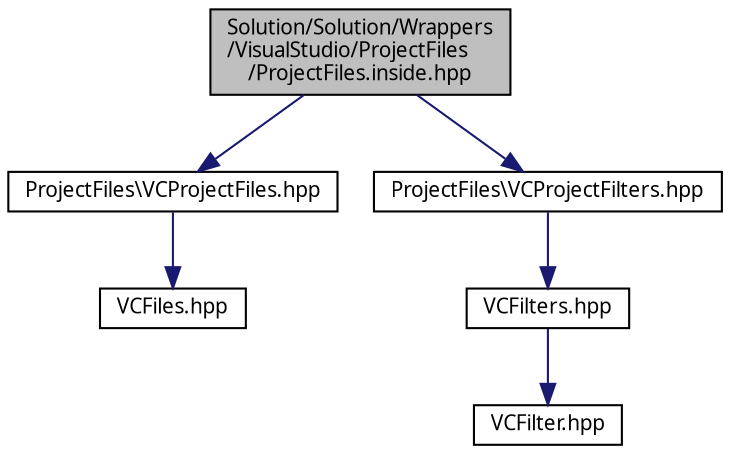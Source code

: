 digraph "Solution/Solution/Wrappers/VisualStudio/ProjectFiles/ProjectFiles.inside.hpp"
{
 // INTERACTIVE_SVG=YES
  edge [fontname="Verdana",fontsize="10",labelfontname="Verdana",labelfontsize="10"];
  node [fontname="Verdana",fontsize="10",shape=record];
  Node1 [label="Solution/Solution/Wrappers\l/VisualStudio/ProjectFiles\l/ProjectFiles.inside.hpp",height=0.2,width=0.4,color="black", fillcolor="grey75", style="filled", fontcolor="black"];
  Node1 -> Node2 [color="midnightblue",fontsize="10",style="solid",fontname="Verdana"];
  Node2 [label="ProjectFiles\\VCProjectFiles.hpp",height=0.2,width=0.4,color="black", fillcolor="white", style="filled",URL="$_v_c_project_files_8hpp_source.html"];
  Node2 -> Node3 [color="midnightblue",fontsize="10",style="solid",fontname="Verdana"];
  Node3 [label="VCFiles.hpp",height=0.2,width=0.4,color="black", fillcolor="white", style="filled",URL="$_v_c_files_8hpp_source.html"];
  Node1 -> Node4 [color="midnightblue",fontsize="10",style="solid",fontname="Verdana"];
  Node4 [label="ProjectFiles\\VCProjectFilters.hpp",height=0.2,width=0.4,color="black", fillcolor="white", style="filled",URL="$_v_c_project_filters_8hpp_source.html"];
  Node4 -> Node5 [color="midnightblue",fontsize="10",style="solid",fontname="Verdana"];
  Node5 [label="VCFilters.hpp",height=0.2,width=0.4,color="black", fillcolor="white", style="filled",URL="$_v_c_filters_8hpp_source.html"];
  Node5 -> Node6 [color="midnightblue",fontsize="10",style="solid",fontname="Verdana"];
  Node6 [label="VCFilter.hpp",height=0.2,width=0.4,color="black", fillcolor="white", style="filled",URL="$_v_c_filter_8hpp_source.html"];
}
